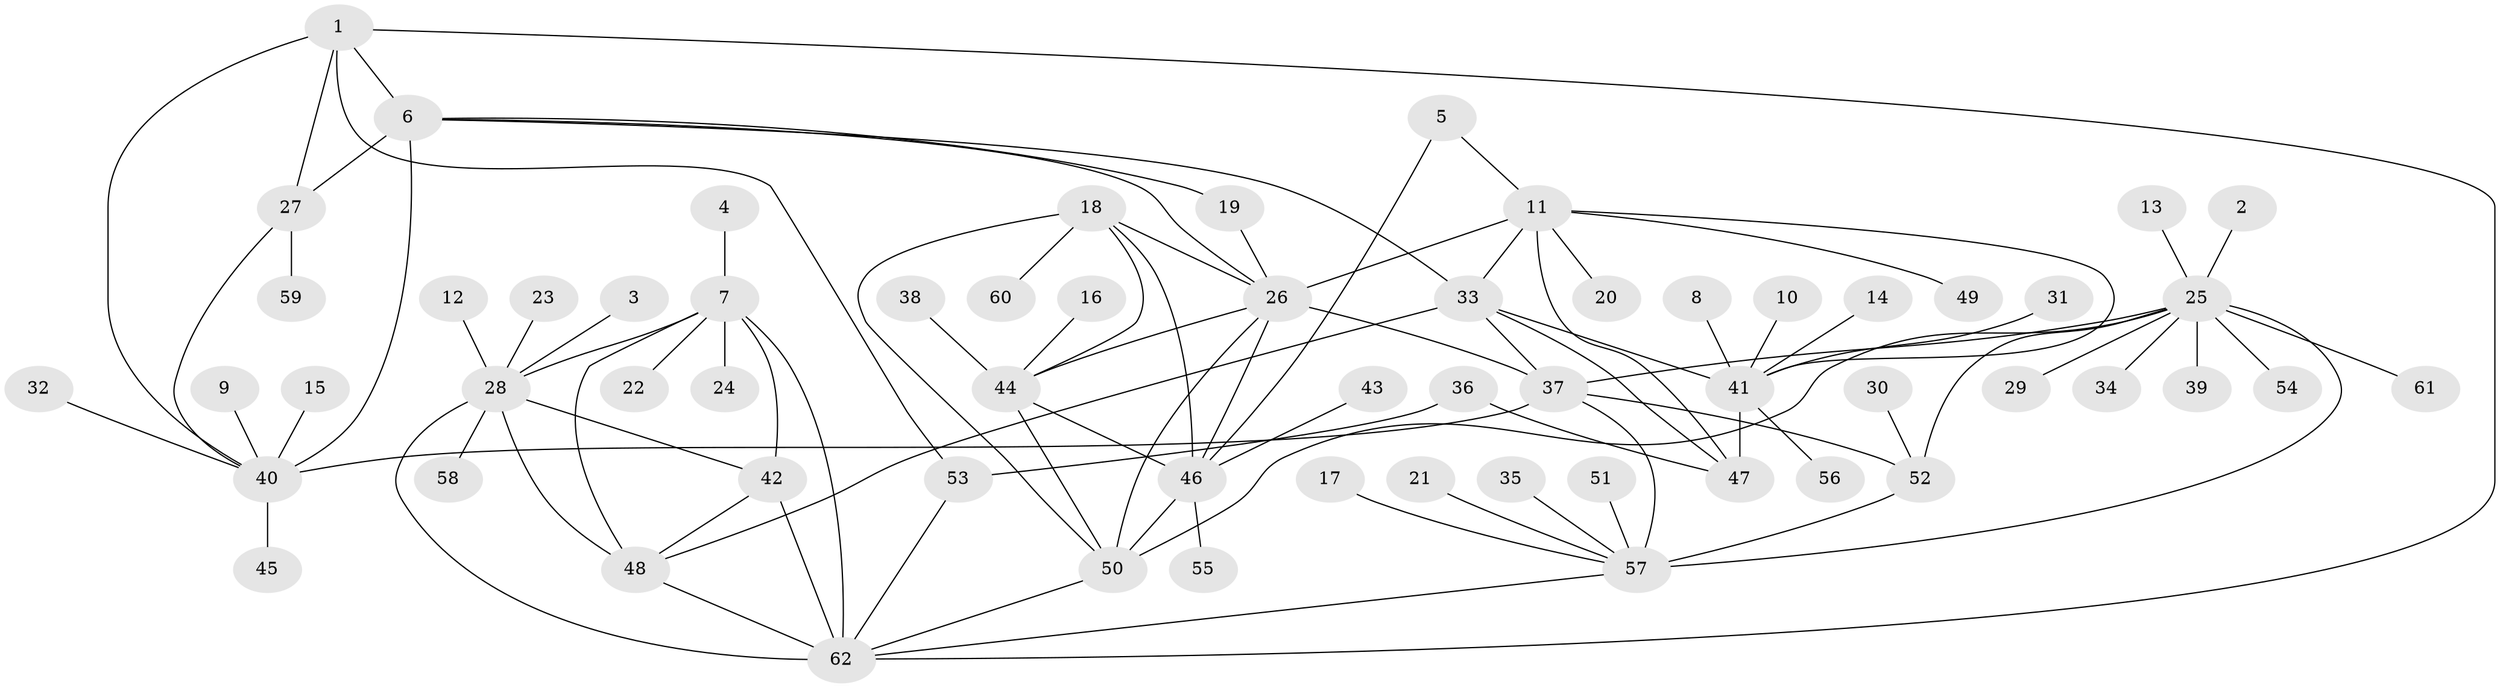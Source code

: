 // original degree distribution, {6: 0.041666666666666664, 8: 0.075, 9: 0.025, 11: 0.03333333333333333, 7: 0.05, 10: 0.016666666666666666, 12: 0.008333333333333333, 1: 0.6083333333333333, 2: 0.1, 3: 0.03333333333333333, 4: 0.008333333333333333}
// Generated by graph-tools (version 1.1) at 2025/02/03/09/25 03:02:37]
// undirected, 62 vertices, 93 edges
graph export_dot {
graph [start="1"]
  node [color=gray90,style=filled];
  1;
  2;
  3;
  4;
  5;
  6;
  7;
  8;
  9;
  10;
  11;
  12;
  13;
  14;
  15;
  16;
  17;
  18;
  19;
  20;
  21;
  22;
  23;
  24;
  25;
  26;
  27;
  28;
  29;
  30;
  31;
  32;
  33;
  34;
  35;
  36;
  37;
  38;
  39;
  40;
  41;
  42;
  43;
  44;
  45;
  46;
  47;
  48;
  49;
  50;
  51;
  52;
  53;
  54;
  55;
  56;
  57;
  58;
  59;
  60;
  61;
  62;
  1 -- 6 [weight=2.0];
  1 -- 27 [weight=1.0];
  1 -- 40 [weight=2.0];
  1 -- 53 [weight=1.0];
  1 -- 62 [weight=1.0];
  2 -- 25 [weight=1.0];
  3 -- 28 [weight=1.0];
  4 -- 7 [weight=1.0];
  5 -- 11 [weight=1.0];
  5 -- 46 [weight=1.0];
  6 -- 19 [weight=1.0];
  6 -- 26 [weight=1.0];
  6 -- 27 [weight=2.0];
  6 -- 33 [weight=1.0];
  6 -- 40 [weight=4.0];
  7 -- 22 [weight=1.0];
  7 -- 24 [weight=1.0];
  7 -- 28 [weight=2.0];
  7 -- 42 [weight=2.0];
  7 -- 48 [weight=2.0];
  7 -- 62 [weight=2.0];
  8 -- 41 [weight=1.0];
  9 -- 40 [weight=1.0];
  10 -- 41 [weight=1.0];
  11 -- 20 [weight=1.0];
  11 -- 26 [weight=1.0];
  11 -- 33 [weight=1.0];
  11 -- 41 [weight=2.0];
  11 -- 47 [weight=2.0];
  11 -- 49 [weight=1.0];
  12 -- 28 [weight=1.0];
  13 -- 25 [weight=1.0];
  14 -- 41 [weight=1.0];
  15 -- 40 [weight=1.0];
  16 -- 44 [weight=1.0];
  17 -- 57 [weight=1.0];
  18 -- 26 [weight=2.0];
  18 -- 44 [weight=1.0];
  18 -- 46 [weight=1.0];
  18 -- 50 [weight=1.0];
  18 -- 60 [weight=1.0];
  19 -- 26 [weight=1.0];
  21 -- 57 [weight=1.0];
  23 -- 28 [weight=1.0];
  25 -- 29 [weight=1.0];
  25 -- 34 [weight=1.0];
  25 -- 37 [weight=4.0];
  25 -- 39 [weight=1.0];
  25 -- 50 [weight=1.0];
  25 -- 52 [weight=2.0];
  25 -- 54 [weight=1.0];
  25 -- 57 [weight=2.0];
  25 -- 61 [weight=1.0];
  26 -- 37 [weight=1.0];
  26 -- 44 [weight=2.0];
  26 -- 46 [weight=2.0];
  26 -- 50 [weight=2.0];
  27 -- 40 [weight=2.0];
  27 -- 59 [weight=1.0];
  28 -- 42 [weight=1.0];
  28 -- 48 [weight=1.0];
  28 -- 58 [weight=1.0];
  28 -- 62 [weight=1.0];
  30 -- 52 [weight=1.0];
  31 -- 41 [weight=1.0];
  32 -- 40 [weight=1.0];
  33 -- 37 [weight=1.0];
  33 -- 41 [weight=2.0];
  33 -- 47 [weight=2.0];
  33 -- 48 [weight=1.0];
  35 -- 57 [weight=1.0];
  36 -- 47 [weight=1.0];
  36 -- 53 [weight=1.0];
  37 -- 40 [weight=1.0];
  37 -- 52 [weight=2.0];
  37 -- 57 [weight=2.0];
  38 -- 44 [weight=1.0];
  40 -- 45 [weight=1.0];
  41 -- 47 [weight=4.0];
  41 -- 56 [weight=1.0];
  42 -- 48 [weight=1.0];
  42 -- 62 [weight=1.0];
  43 -- 46 [weight=1.0];
  44 -- 46 [weight=1.0];
  44 -- 50 [weight=1.0];
  46 -- 50 [weight=1.0];
  46 -- 55 [weight=1.0];
  48 -- 62 [weight=1.0];
  50 -- 62 [weight=1.0];
  51 -- 57 [weight=1.0];
  52 -- 57 [weight=1.0];
  53 -- 62 [weight=1.0];
  57 -- 62 [weight=1.0];
}
